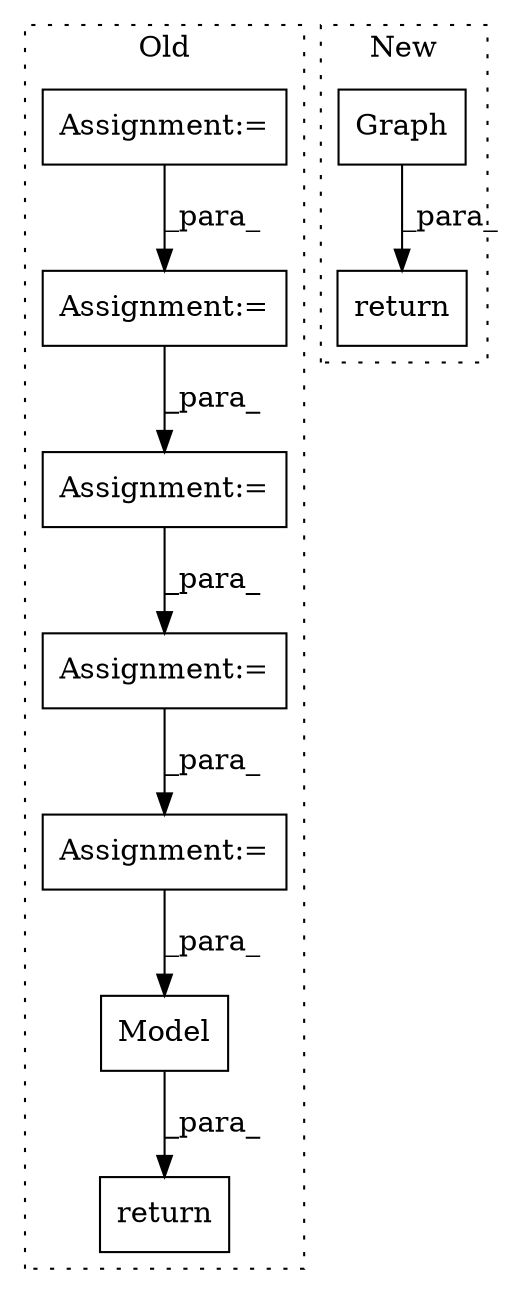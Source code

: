 digraph G {
subgraph cluster0 {
1 [label="return" a="41" s="4389" l="7" shape="box"];
3 [label="Assignment:=" a="7" s="3992" l="1" shape="box"];
5 [label="Model" a="32" s="4396,4448" l="6,1" shape="box"];
6 [label="Assignment:=" a="7" s="4265" l="1" shape="box"];
7 [label="Assignment:=" a="7" s="4310" l="1" shape="box"];
8 [label="Assignment:=" a="7" s="4366" l="1" shape="box"];
9 [label="Assignment:=" a="7" s="4052" l="1" shape="box"];
label = "Old";
style="dotted";
}
subgraph cluster1 {
2 [label="Graph" a="32" s="989,1000" l="6,1" shape="box"];
4 [label="return" a="41" s="1007" l="7" shape="box"];
label = "New";
style="dotted";
}
2 -> 4 [label="_para_"];
3 -> 9 [label="_para_"];
5 -> 1 [label="_para_"];
6 -> 7 [label="_para_"];
7 -> 8 [label="_para_"];
8 -> 5 [label="_para_"];
9 -> 6 [label="_para_"];
}